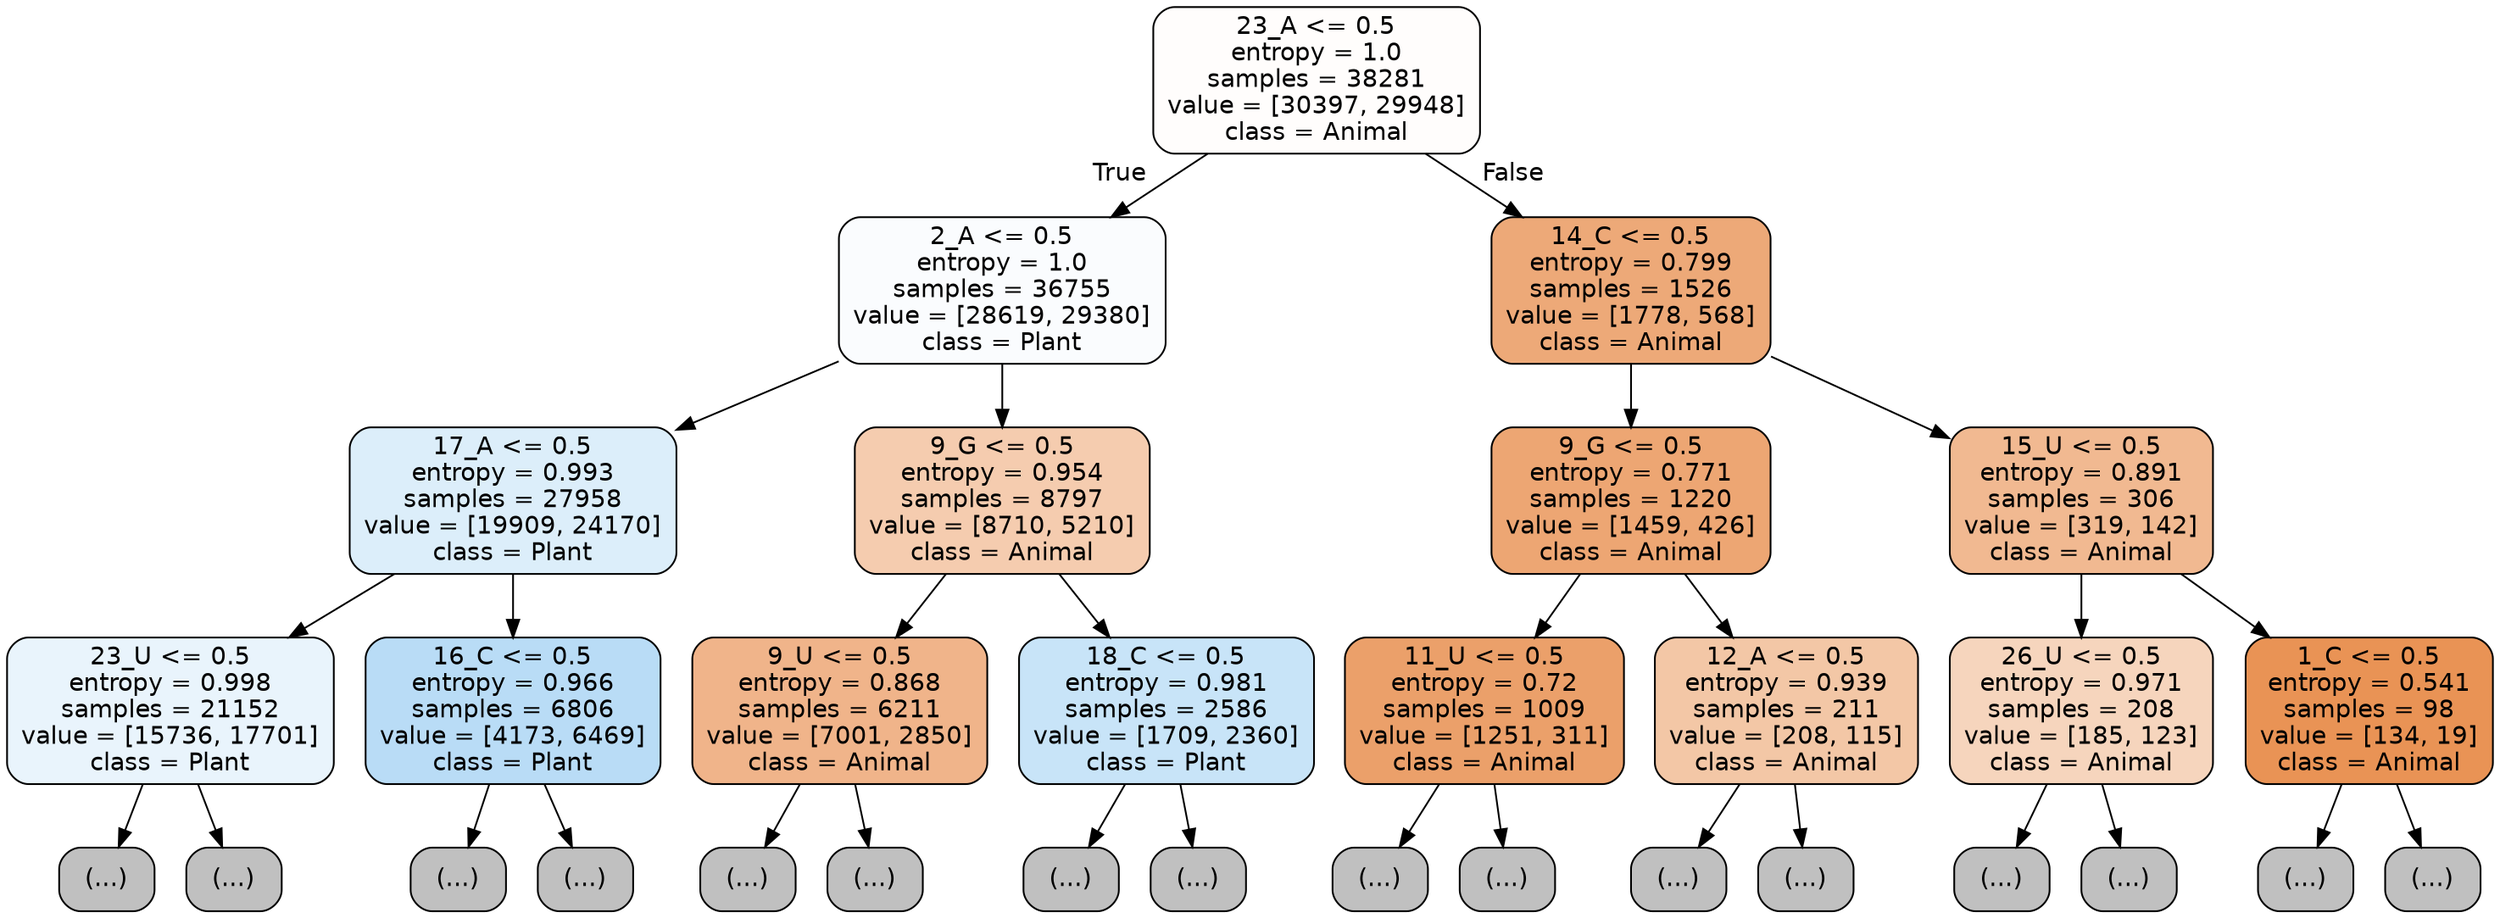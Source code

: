 digraph Tree {
node [shape=box, style="filled, rounded", color="black", fontname="helvetica"] ;
edge [fontname="helvetica"] ;
0 [label="23_A <= 0.5\nentropy = 1.0\nsamples = 38281\nvalue = [30397, 29948]\nclass = Animal", fillcolor="#fffdfc"] ;
1 [label="2_A <= 0.5\nentropy = 1.0\nsamples = 36755\nvalue = [28619, 29380]\nclass = Plant", fillcolor="#fafcfe"] ;
0 -> 1 [labeldistance=2.5, labelangle=45, headlabel="True"] ;
2 [label="17_A <= 0.5\nentropy = 0.993\nsamples = 27958\nvalue = [19909, 24170]\nclass = Plant", fillcolor="#dceefa"] ;
1 -> 2 ;
3 [label="23_U <= 0.5\nentropy = 0.998\nsamples = 21152\nvalue = [15736, 17701]\nclass = Plant", fillcolor="#e9f4fc"] ;
2 -> 3 ;
4 [label="(...)", fillcolor="#C0C0C0"] ;
3 -> 4 ;
8809 [label="(...)", fillcolor="#C0C0C0"] ;
3 -> 8809 ;
9252 [label="16_C <= 0.5\nentropy = 0.966\nsamples = 6806\nvalue = [4173, 6469]\nclass = Plant", fillcolor="#b9dcf6"] ;
2 -> 9252 ;
9253 [label="(...)", fillcolor="#C0C0C0"] ;
9252 -> 9253 ;
11204 [label="(...)", fillcolor="#C0C0C0"] ;
9252 -> 11204 ;
11945 [label="9_G <= 0.5\nentropy = 0.954\nsamples = 8797\nvalue = [8710, 5210]\nclass = Animal", fillcolor="#f5ccaf"] ;
1 -> 11945 ;
11946 [label="9_U <= 0.5\nentropy = 0.868\nsamples = 6211\nvalue = [7001, 2850]\nclass = Animal", fillcolor="#f0b48a"] ;
11945 -> 11946 ;
11947 [label="(...)", fillcolor="#C0C0C0"] ;
11946 -> 11947 ;
13756 [label="(...)", fillcolor="#C0C0C0"] ;
11946 -> 13756 ;
14855 [label="18_C <= 0.5\nentropy = 0.981\nsamples = 2586\nvalue = [1709, 2360]\nclass = Plant", fillcolor="#c8e4f8"] ;
11945 -> 14855 ;
14856 [label="(...)", fillcolor="#C0C0C0"] ;
14855 -> 14856 ;
15659 [label="(...)", fillcolor="#C0C0C0"] ;
14855 -> 15659 ;
15886 [label="14_C <= 0.5\nentropy = 0.799\nsamples = 1526\nvalue = [1778, 568]\nclass = Animal", fillcolor="#eda978"] ;
0 -> 15886 [labeldistance=2.5, labelangle=-45, headlabel="False"] ;
15887 [label="9_G <= 0.5\nentropy = 0.771\nsamples = 1220\nvalue = [1459, 426]\nclass = Animal", fillcolor="#eda673"] ;
15886 -> 15887 ;
15888 [label="11_U <= 0.5\nentropy = 0.72\nsamples = 1009\nvalue = [1251, 311]\nclass = Animal", fillcolor="#eba06a"] ;
15887 -> 15888 ;
15889 [label="(...)", fillcolor="#C0C0C0"] ;
15888 -> 15889 ;
16226 [label="(...)", fillcolor="#C0C0C0"] ;
15888 -> 16226 ;
16347 [label="12_A <= 0.5\nentropy = 0.939\nsamples = 211\nvalue = [208, 115]\nclass = Animal", fillcolor="#f3c7a6"] ;
15887 -> 16347 ;
16348 [label="(...)", fillcolor="#C0C0C0"] ;
16347 -> 16348 ;
16459 [label="(...)", fillcolor="#C0C0C0"] ;
16347 -> 16459 ;
16486 [label="15_U <= 0.5\nentropy = 0.891\nsamples = 306\nvalue = [319, 142]\nclass = Animal", fillcolor="#f1b991"] ;
15886 -> 16486 ;
16487 [label="26_U <= 0.5\nentropy = 0.971\nsamples = 208\nvalue = [185, 123]\nclass = Animal", fillcolor="#f6d5bd"] ;
16486 -> 16487 ;
16488 [label="(...)", fillcolor="#C0C0C0"] ;
16487 -> 16488 ;
16603 [label="(...)", fillcolor="#C0C0C0"] ;
16487 -> 16603 ;
16604 [label="1_C <= 0.5\nentropy = 0.541\nsamples = 98\nvalue = [134, 19]\nclass = Animal", fillcolor="#e99355"] ;
16486 -> 16604 ;
16605 [label="(...)", fillcolor="#C0C0C0"] ;
16604 -> 16605 ;
16628 [label="(...)", fillcolor="#C0C0C0"] ;
16604 -> 16628 ;
}